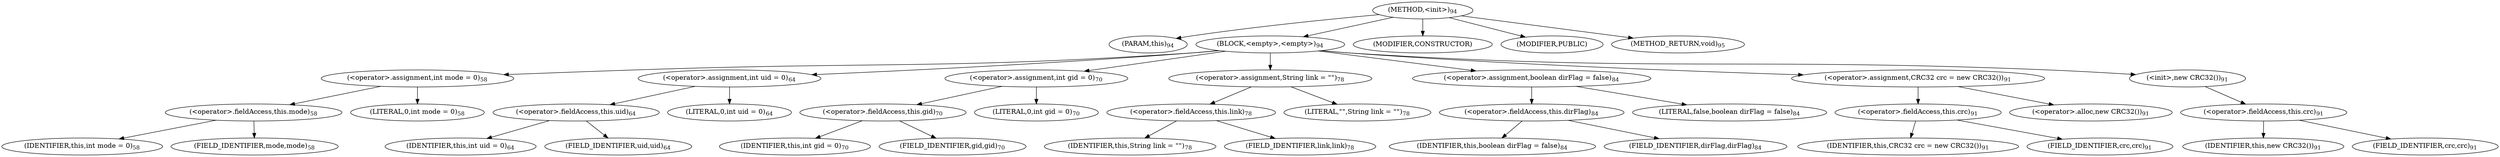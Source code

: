 digraph "&lt;init&gt;" {  
"85" [label = <(METHOD,&lt;init&gt;)<SUB>94</SUB>> ]
"86" [label = <(PARAM,this)<SUB>94</SUB>> ]
"87" [label = <(BLOCK,&lt;empty&gt;,&lt;empty&gt;)<SUB>94</SUB>> ]
"88" [label = <(&lt;operator&gt;.assignment,int mode = 0)<SUB>58</SUB>> ]
"89" [label = <(&lt;operator&gt;.fieldAccess,this.mode)<SUB>58</SUB>> ]
"90" [label = <(IDENTIFIER,this,int mode = 0)<SUB>58</SUB>> ]
"91" [label = <(FIELD_IDENTIFIER,mode,mode)<SUB>58</SUB>> ]
"92" [label = <(LITERAL,0,int mode = 0)<SUB>58</SUB>> ]
"93" [label = <(&lt;operator&gt;.assignment,int uid = 0)<SUB>64</SUB>> ]
"94" [label = <(&lt;operator&gt;.fieldAccess,this.uid)<SUB>64</SUB>> ]
"95" [label = <(IDENTIFIER,this,int uid = 0)<SUB>64</SUB>> ]
"96" [label = <(FIELD_IDENTIFIER,uid,uid)<SUB>64</SUB>> ]
"97" [label = <(LITERAL,0,int uid = 0)<SUB>64</SUB>> ]
"98" [label = <(&lt;operator&gt;.assignment,int gid = 0)<SUB>70</SUB>> ]
"99" [label = <(&lt;operator&gt;.fieldAccess,this.gid)<SUB>70</SUB>> ]
"100" [label = <(IDENTIFIER,this,int gid = 0)<SUB>70</SUB>> ]
"101" [label = <(FIELD_IDENTIFIER,gid,gid)<SUB>70</SUB>> ]
"102" [label = <(LITERAL,0,int gid = 0)<SUB>70</SUB>> ]
"103" [label = <(&lt;operator&gt;.assignment,String link = &quot;&quot;)<SUB>78</SUB>> ]
"104" [label = <(&lt;operator&gt;.fieldAccess,this.link)<SUB>78</SUB>> ]
"105" [label = <(IDENTIFIER,this,String link = &quot;&quot;)<SUB>78</SUB>> ]
"106" [label = <(FIELD_IDENTIFIER,link,link)<SUB>78</SUB>> ]
"107" [label = <(LITERAL,&quot;&quot;,String link = &quot;&quot;)<SUB>78</SUB>> ]
"108" [label = <(&lt;operator&gt;.assignment,boolean dirFlag = false)<SUB>84</SUB>> ]
"109" [label = <(&lt;operator&gt;.fieldAccess,this.dirFlag)<SUB>84</SUB>> ]
"110" [label = <(IDENTIFIER,this,boolean dirFlag = false)<SUB>84</SUB>> ]
"111" [label = <(FIELD_IDENTIFIER,dirFlag,dirFlag)<SUB>84</SUB>> ]
"112" [label = <(LITERAL,false,boolean dirFlag = false)<SUB>84</SUB>> ]
"113" [label = <(&lt;operator&gt;.assignment,CRC32 crc = new CRC32())<SUB>91</SUB>> ]
"114" [label = <(&lt;operator&gt;.fieldAccess,this.crc)<SUB>91</SUB>> ]
"115" [label = <(IDENTIFIER,this,CRC32 crc = new CRC32())<SUB>91</SUB>> ]
"116" [label = <(FIELD_IDENTIFIER,crc,crc)<SUB>91</SUB>> ]
"117" [label = <(&lt;operator&gt;.alloc,new CRC32())<SUB>91</SUB>> ]
"118" [label = <(&lt;init&gt;,new CRC32())<SUB>91</SUB>> ]
"119" [label = <(&lt;operator&gt;.fieldAccess,this.crc)<SUB>91</SUB>> ]
"120" [label = <(IDENTIFIER,this,new CRC32())<SUB>91</SUB>> ]
"121" [label = <(FIELD_IDENTIFIER,crc,crc)<SUB>91</SUB>> ]
"122" [label = <(MODIFIER,CONSTRUCTOR)> ]
"123" [label = <(MODIFIER,PUBLIC)> ]
"124" [label = <(METHOD_RETURN,void)<SUB>95</SUB>> ]
  "85" -> "86" 
  "85" -> "87" 
  "85" -> "122" 
  "85" -> "123" 
  "85" -> "124" 
  "87" -> "88" 
  "87" -> "93" 
  "87" -> "98" 
  "87" -> "103" 
  "87" -> "108" 
  "87" -> "113" 
  "87" -> "118" 
  "88" -> "89" 
  "88" -> "92" 
  "89" -> "90" 
  "89" -> "91" 
  "93" -> "94" 
  "93" -> "97" 
  "94" -> "95" 
  "94" -> "96" 
  "98" -> "99" 
  "98" -> "102" 
  "99" -> "100" 
  "99" -> "101" 
  "103" -> "104" 
  "103" -> "107" 
  "104" -> "105" 
  "104" -> "106" 
  "108" -> "109" 
  "108" -> "112" 
  "109" -> "110" 
  "109" -> "111" 
  "113" -> "114" 
  "113" -> "117" 
  "114" -> "115" 
  "114" -> "116" 
  "118" -> "119" 
  "119" -> "120" 
  "119" -> "121" 
}
